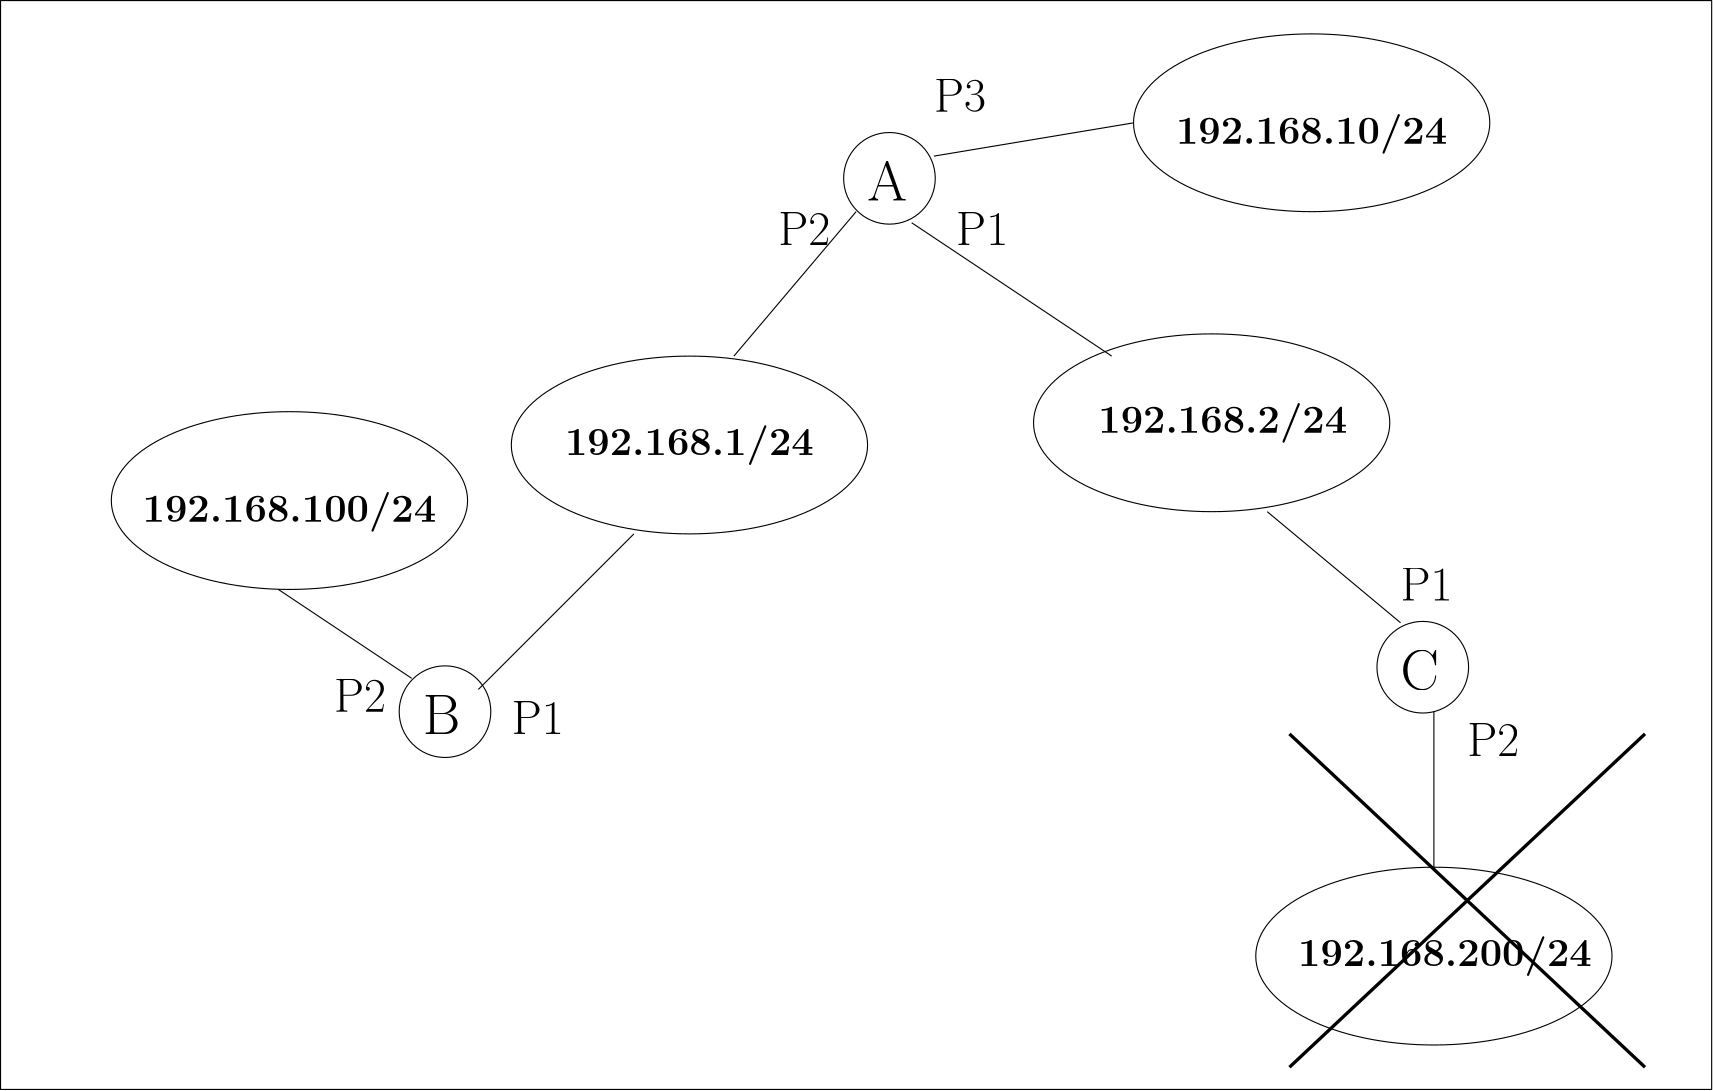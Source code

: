 <?xml version="1.0"?>
<!DOCTYPE ipe SYSTEM "ipe.dtd">
<ipe version="70212" creator="Ipe 7.2.13">
<info created="D:20200410153604" modified="D:20200411042838"/>
<ipestyle name="basic">
<symbol name="arrow/arc(spx)">
<path stroke="sym-stroke" fill="sym-stroke" pen="sym-pen">
0 0 m
-1 0.333 l
-1 -0.333 l
h
</path>
</symbol>
<symbol name="arrow/farc(spx)">
<path stroke="sym-stroke" fill="white" pen="sym-pen">
0 0 m
-1 0.333 l
-1 -0.333 l
h
</path>
</symbol>
<symbol name="arrow/ptarc(spx)">
<path stroke="sym-stroke" fill="sym-stroke" pen="sym-pen">
0 0 m
-1 0.333 l
-0.8 0 l
-1 -0.333 l
h
</path>
</symbol>
<symbol name="arrow/fptarc(spx)">
<path stroke="sym-stroke" fill="white" pen="sym-pen">
0 0 m
-1 0.333 l
-0.8 0 l
-1 -0.333 l
h
</path>
</symbol>
<symbol name="mark/circle(sx)" transformations="translations">
<path fill="sym-stroke">
0.6 0 0 0.6 0 0 e
0.4 0 0 0.4 0 0 e
</path>
</symbol>
<symbol name="mark/disk(sx)" transformations="translations">
<path fill="sym-stroke">
0.6 0 0 0.6 0 0 e
</path>
</symbol>
<symbol name="mark/fdisk(sfx)" transformations="translations">
<group>
<path fill="sym-fill">
0.5 0 0 0.5 0 0 e
</path>
<path fill="sym-stroke" fillrule="eofill">
0.6 0 0 0.6 0 0 e
0.4 0 0 0.4 0 0 e
</path>
</group>
</symbol>
<symbol name="mark/box(sx)" transformations="translations">
<path fill="sym-stroke" fillrule="eofill">
-0.6 -0.6 m
0.6 -0.6 l
0.6 0.6 l
-0.6 0.6 l
h
-0.4 -0.4 m
0.4 -0.4 l
0.4 0.4 l
-0.4 0.4 l
h
</path>
</symbol>
<symbol name="mark/square(sx)" transformations="translations">
<path fill="sym-stroke">
-0.6 -0.6 m
0.6 -0.6 l
0.6 0.6 l
-0.6 0.6 l
h
</path>
</symbol>
<symbol name="mark/fsquare(sfx)" transformations="translations">
<group>
<path fill="sym-fill">
-0.5 -0.5 m
0.5 -0.5 l
0.5 0.5 l
-0.5 0.5 l
h
</path>
<path fill="sym-stroke" fillrule="eofill">
-0.6 -0.6 m
0.6 -0.6 l
0.6 0.6 l
-0.6 0.6 l
h
-0.4 -0.4 m
0.4 -0.4 l
0.4 0.4 l
-0.4 0.4 l
h
</path>
</group>
</symbol>
<symbol name="mark/cross(sx)" transformations="translations">
<group>
<path fill="sym-stroke">
-0.43 -0.57 m
0.57 0.43 l
0.43 0.57 l
-0.57 -0.43 l
h
</path>
<path fill="sym-stroke">
-0.43 0.57 m
0.57 -0.43 l
0.43 -0.57 l
-0.57 0.43 l
h
</path>
</group>
</symbol>
<symbol name="arrow/fnormal(spx)">
<path stroke="sym-stroke" fill="white" pen="sym-pen">
0 0 m
-1 0.333 l
-1 -0.333 l
h
</path>
</symbol>
<symbol name="arrow/pointed(spx)">
<path stroke="sym-stroke" fill="sym-stroke" pen="sym-pen">
0 0 m
-1 0.333 l
-0.8 0 l
-1 -0.333 l
h
</path>
</symbol>
<symbol name="arrow/fpointed(spx)">
<path stroke="sym-stroke" fill="white" pen="sym-pen">
0 0 m
-1 0.333 l
-0.8 0 l
-1 -0.333 l
h
</path>
</symbol>
<symbol name="arrow/linear(spx)">
<path stroke="sym-stroke" pen="sym-pen">
-1 0.333 m
0 0 l
-1 -0.333 l
</path>
</symbol>
<symbol name="arrow/fdouble(spx)">
<path stroke="sym-stroke" fill="white" pen="sym-pen">
0 0 m
-1 0.333 l
-1 -0.333 l
h
-1 0 m
-2 0.333 l
-2 -0.333 l
h
</path>
</symbol>
<symbol name="arrow/double(spx)">
<path stroke="sym-stroke" fill="sym-stroke" pen="sym-pen">
0 0 m
-1 0.333 l
-1 -0.333 l
h
-1 0 m
-2 0.333 l
-2 -0.333 l
h
</path>
</symbol>
<pen name="heavier" value="0.8"/>
<pen name="fat" value="1.2"/>
<pen name="ultrafat" value="2"/>
<symbolsize name="large" value="5"/>
<symbolsize name="small" value="2"/>
<symbolsize name="tiny" value="1.1"/>
<arrowsize name="large" value="10"/>
<arrowsize name="small" value="5"/>
<arrowsize name="tiny" value="3"/>
<color name="red" value="1 0 0"/>
<color name="green" value="0 1 0"/>
<color name="blue" value="0 0 1"/>
<color name="yellow" value="1 1 0"/>
<color name="orange" value="1 0.647 0"/>
<color name="gold" value="1 0.843 0"/>
<color name="purple" value="0.627 0.125 0.941"/>
<color name="gray" value="0.745"/>
<color name="brown" value="0.647 0.165 0.165"/>
<color name="navy" value="0 0 0.502"/>
<color name="pink" value="1 0.753 0.796"/>
<color name="seagreen" value="0.18 0.545 0.341"/>
<color name="turquoise" value="0.251 0.878 0.816"/>
<color name="violet" value="0.933 0.51 0.933"/>
<color name="darkblue" value="0 0 0.545"/>
<color name="darkcyan" value="0 0.545 0.545"/>
<color name="darkgray" value="0.663"/>
<color name="darkgreen" value="0 0.392 0"/>
<color name="darkmagenta" value="0.545 0 0.545"/>
<color name="darkorange" value="1 0.549 0"/>
<color name="darkred" value="0.545 0 0"/>
<color name="lightblue" value="0.678 0.847 0.902"/>
<color name="lightcyan" value="0.878 1 1"/>
<color name="lightgray" value="0.827"/>
<color name="lightgreen" value="0.565 0.933 0.565"/>
<color name="lightyellow" value="1 1 0.878"/>
<dashstyle name="dashed" value="[4] 0"/>
<dashstyle name="dotted" value="[1 3] 0"/>
<dashstyle name="dash dotted" value="[4 2 1 2] 0"/>
<dashstyle name="dash dot dotted" value="[4 2 1 2 1 2] 0"/>
<textsize name="large" value="\large"/>
<textsize name="small" value="\small"/>
<textsize name="tiny" value="\tiny"/>
<textsize name="Large" value="\Large"/>
<textsize name="LARGE" value="\LARGE"/>
<textsize name="huge" value="\huge"/>
<textsize name="Huge" value="\Huge"/>
<textsize name="footnote" value="\footnotesize"/>
<textstyle name="center" begin="\begin{center}" end="\end{center}"/>
<textstyle name="itemize" begin="\begin{itemize}" end="\end{itemize}"/>
<textstyle name="item" begin="\begin{itemize}\item{}" end="\end{itemize}"/>
<gridsize name="4 pts" value="4"/>
<gridsize name="8 pts (~3 mm)" value="8"/>
<gridsize name="16 pts (~6 mm)" value="16"/>
<gridsize name="32 pts (~12 mm)" value="32"/>
<gridsize name="10 pts (~3.5 mm)" value="10"/>
<gridsize name="20 pts (~7 mm)" value="20"/>
<gridsize name="14 pts (~5 mm)" value="14"/>
<gridsize name="28 pts (~10 mm)" value="28"/>
<gridsize name="56 pts (~20 mm)" value="56"/>
<anglesize name="90 deg" value="90"/>
<anglesize name="60 deg" value="60"/>
<anglesize name="45 deg" value="45"/>
<anglesize name="30 deg" value="30"/>
<anglesize name="22.5 deg" value="22.5"/>
<opacity name="10%" value="0.1"/>
<opacity name="30%" value="0.3"/>
<opacity name="50%" value="0.5"/>
<opacity name="75%" value="0.75"/>
<tiling name="falling" angle="-60" step="4" width="1"/>
<tiling name="rising" angle="30" step="4" width="1"/>
</ipestyle>
<page>
<layer name="alpha"/>
<view layers="alpha" active="alpha"/>
<path layer="alpha" stroke="black">
16.4924 0 0 16.4924 304 656 e
</path>
<path matrix="1 0 0 1 192 -176" stroke="black">
16.4924 0 0 16.4924 304 656 e
</path>
<path matrix="1 0 0 1 -160 -192" stroke="black">
16.4924 0 0 16.4924 304 656 e
</path>
<path stroke="black">
500 464 m
500 408 l
</path>
<path stroke="black">
320 664 m
392 676 l
</path>
<path stroke="black">
132 476 m
84 508 l
</path>
<path matrix="1 0 0 1 -24 20" stroke="black">
64.1249 0 0 32 480 656 e
</path>
<path matrix="1 0 0 1 20 -280" stroke="black">
64.1249 0 0 32 480 656 e
</path>
<path matrix="1 0 0 1 -392 -116" stroke="black">
64.1249 0 0 32 480 656 e
</path>
<text matrix="1 0 0 1 -20 -4" transformations="translations" pos="476 676" stroke="black" type="label" width="97.733" height="10.756" depth="3.59" halign="center" valign="center" size="Large">\textbf{192.168.10/24}</text>
<path matrix="1 0 0 1 -60 -88" stroke="black">
64.1249 0 0 32 480 656 e
</path>
<path matrix="1 0 0 1 -248 -96" stroke="black">
64.1249 0 0 32 480 656 e
</path>
<path stroke="black">
292 644 m
248 592 l
</path>
<path stroke="black">
212 528 m
156 472 l
</path>
<path stroke="black">
312 640 m
384 592 l
</path>
<path stroke="black">
440 536 m
488 496 l
</path>
<text matrix="1 0 0 1 -8 -8" transformations="translations" pos="336 640" stroke="black" type="label" width="18.71" height="11.761" depth="0" valign="baseline" size="LARGE">P1</text>
<text matrix="1 0 0 1 -72 -8" transformations="translations" pos="336 640" stroke="black" type="label" width="18.71" height="11.761" depth="0" valign="baseline" size="LARGE">P2</text>
<text matrix="1 0 0 1 -16 40" transformations="translations" pos="336 640" stroke="black" type="label" width="18.71" height="11.761" depth="0" valign="baseline" size="LARGE">P3</text>
<text matrix="1 0 0 1 152 -136" transformations="translations" pos="336 640" stroke="black" type="label" width="18.71" height="11.761" depth="0" valign="baseline" size="LARGE">P1</text>
<text matrix="1 0 0 1 176 -192" transformations="translations" pos="336 640" stroke="black" type="label" width="18.71" height="11.761" depth="0" valign="baseline" size="LARGE">P2</text>
<text matrix="1 0 0 1 -168 -184" transformations="translations" pos="336 640" stroke="black" type="label" width="18.71" height="11.761" depth="0" valign="baseline" size="LARGE">P1</text>
<text matrix="1 0 0 1 -232 -176" transformations="translations" pos="336 640" stroke="black" type="label" width="18.71" height="11.761" depth="0" valign="baseline" size="LARGE">P2</text>
<text matrix="1 0 0 1 -8 -8" transformations="translations" pos="304 656" stroke="black" type="label" width="14.326" height="14.116" depth="0" valign="baseline" size="huge">A</text>
<text matrix="1 0 0 1 -168 -200" transformations="translations" pos="304 656" stroke="black" type="label" width="13.52" height="14.116" depth="0" valign="baseline" size="huge">B</text>
<text matrix="1 0 0 1 184 -184" transformations="translations" pos="304 656" stroke="black" type="label" width="13.794" height="14.116" depth="0" valign="baseline" size="huge">C</text>
<text matrix="1 0 0 1 -52 -108" transformations="translations" pos="476 676" stroke="black" type="label" width="89.664" height="10.756" depth="3.59" halign="center" valign="center" size="Large">\textbf{192.168.2/24}</text>
<text matrix="1 0 0 1 28 -300" transformations="translations" pos="476 676" stroke="black" type="label" width="105.803" height="10.756" depth="3.59" halign="center" valign="center" size="Large">\textbf{192.168.200/24}</text>
<text matrix="1 0 0 1 -244 -116" transformations="translations" pos="476 676" stroke="black" type="label" width="89.664" height="10.756" depth="3.59" halign="center" valign="center" size="Large">\textbf{192.168.1/24}</text>
<text matrix="1 0 0 1 -388 -140" transformations="translations" pos="476 676" stroke="black" type="label" width="105.803" height="10.756" depth="3.59" halign="center" valign="center" size="Large">\textbf{192.168.100/24}</text>
<path stroke="black">
-16 720 m
-16 328 l
600 328 l
600 720 l
h
</path>
<path stroke="black" pen="fat">
576 456 m
448 336 l
</path>
<path stroke="black" pen="fat">
448 456 m
576 336 l
</path>
</page>
</ipe>
